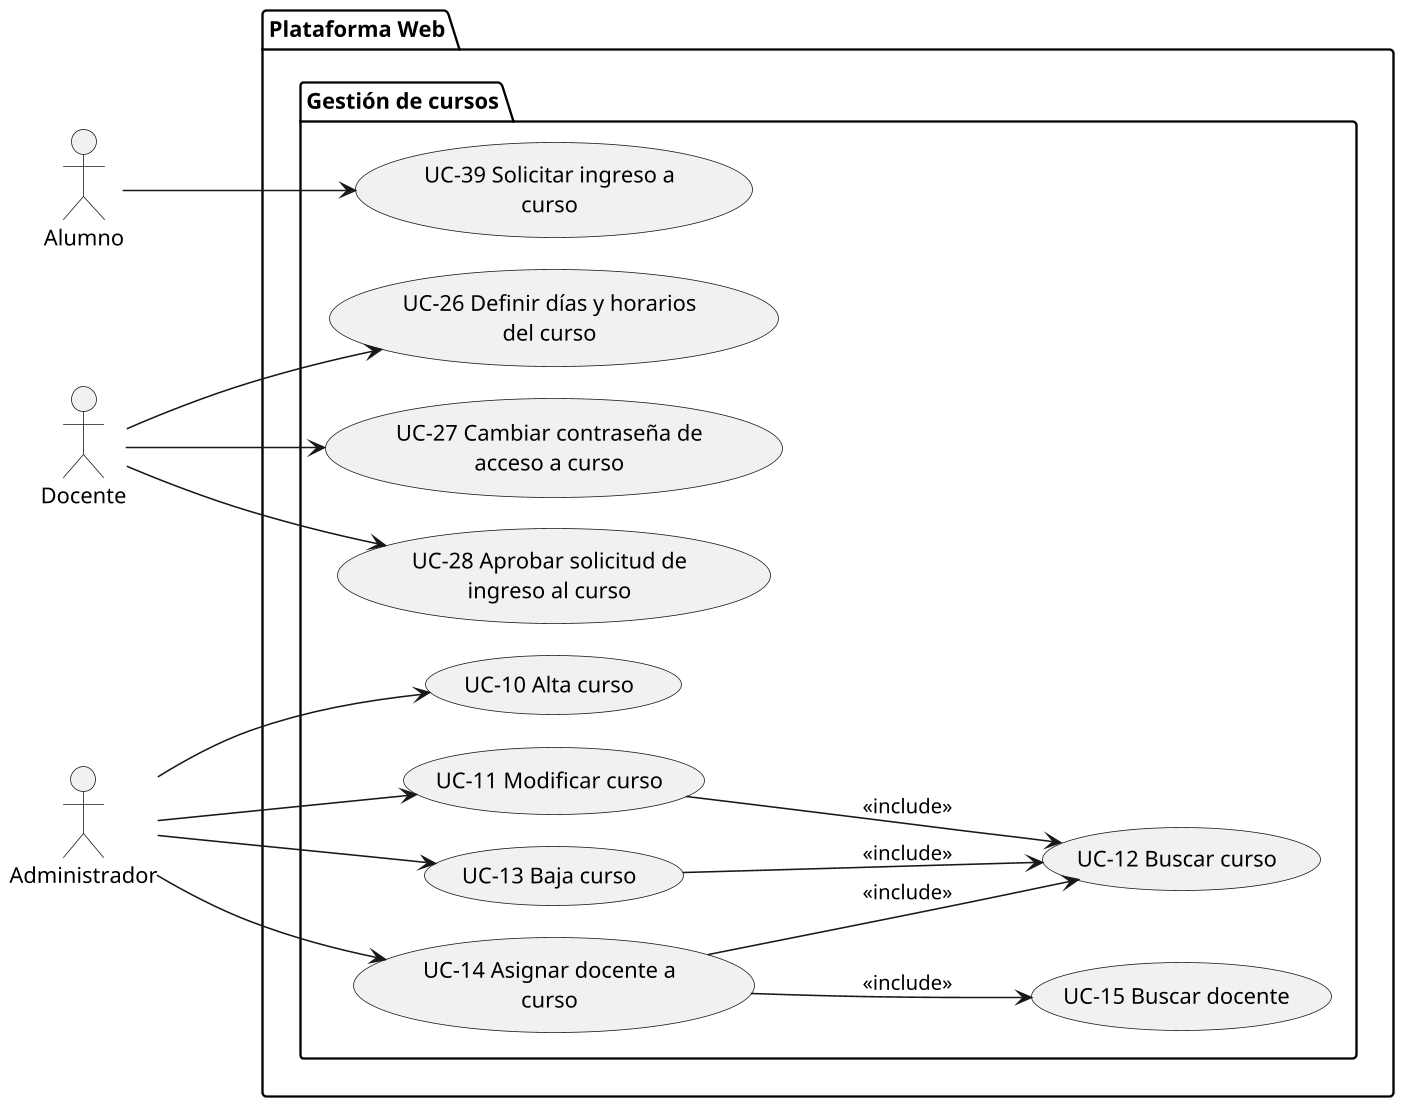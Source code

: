 @startuml SUBSISTEMA_GestionCursos
left to right direction

skinparam dpi 150
skinparam usecasePadding 25
skinparam actorPadding 80
skinparam packagePadding 50
skinparam wrapWidth 200

skinparam nodesep 20
skinparam ranksep 100

actor Alumno
actor Docente
actor Administrador

package "Plataforma Web"{
    package "Gestión de cursos"{
        usecase "UC-10 Alta curso" as UC10
        usecase "UC-11 Modificar curso" as UC11
        usecase "UC-12 Buscar curso" as UC12
        usecase "UC-13 Baja curso" as UC13
        usecase "UC-14 Asignar docente a curso" as UC14
        usecase "UC-15 Buscar docente" as UC15
        usecase "UC-26 Definir días y horarios del curso" as UC26
        usecase "UC-27 Cambiar contraseña de acceso a curso" as UC27
        usecase "UC-28 Aprobar solicitud de ingreso al curso" as UC28
        usecase "UC-39 Solicitar ingreso a curso" as UC39
    }
}

Administrador --> UC10
Administrador --> UC11
Administrador --> UC13

UC11 --> UC12 : <<include>>
UC13 --> UC12 : <<include>>

Administrador --> UC14
UC14 --> UC15 : <<include>>
UC14 --> UC12 : <<include>>

Docente --> UC26
Docente --> UC27
Docente --> UC28

Alumno --> UC39

@enduml